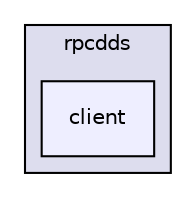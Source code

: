 digraph "includetmp/rpcdds/client" {
  compound=true
  node [ fontsize="10", fontname="Helvetica"];
  edge [ labelfontsize="10", labelfontname="Helvetica"];
  subgraph clusterdir_8faf118d15cf0d3dc00c97efc5e6d092 {
    graph [ bgcolor="#ddddee", pencolor="black", label="rpcdds" fontname="Helvetica", fontsize="10", URL="dir_8faf118d15cf0d3dc00c97efc5e6d092.html"]
  dir_5f9079fa700c09135a4d488375d95e6e [shape=box, label="client", style="filled", fillcolor="#eeeeff", pencolor="black", URL="dir_5f9079fa700c09135a4d488375d95e6e.html"];
  }
}
